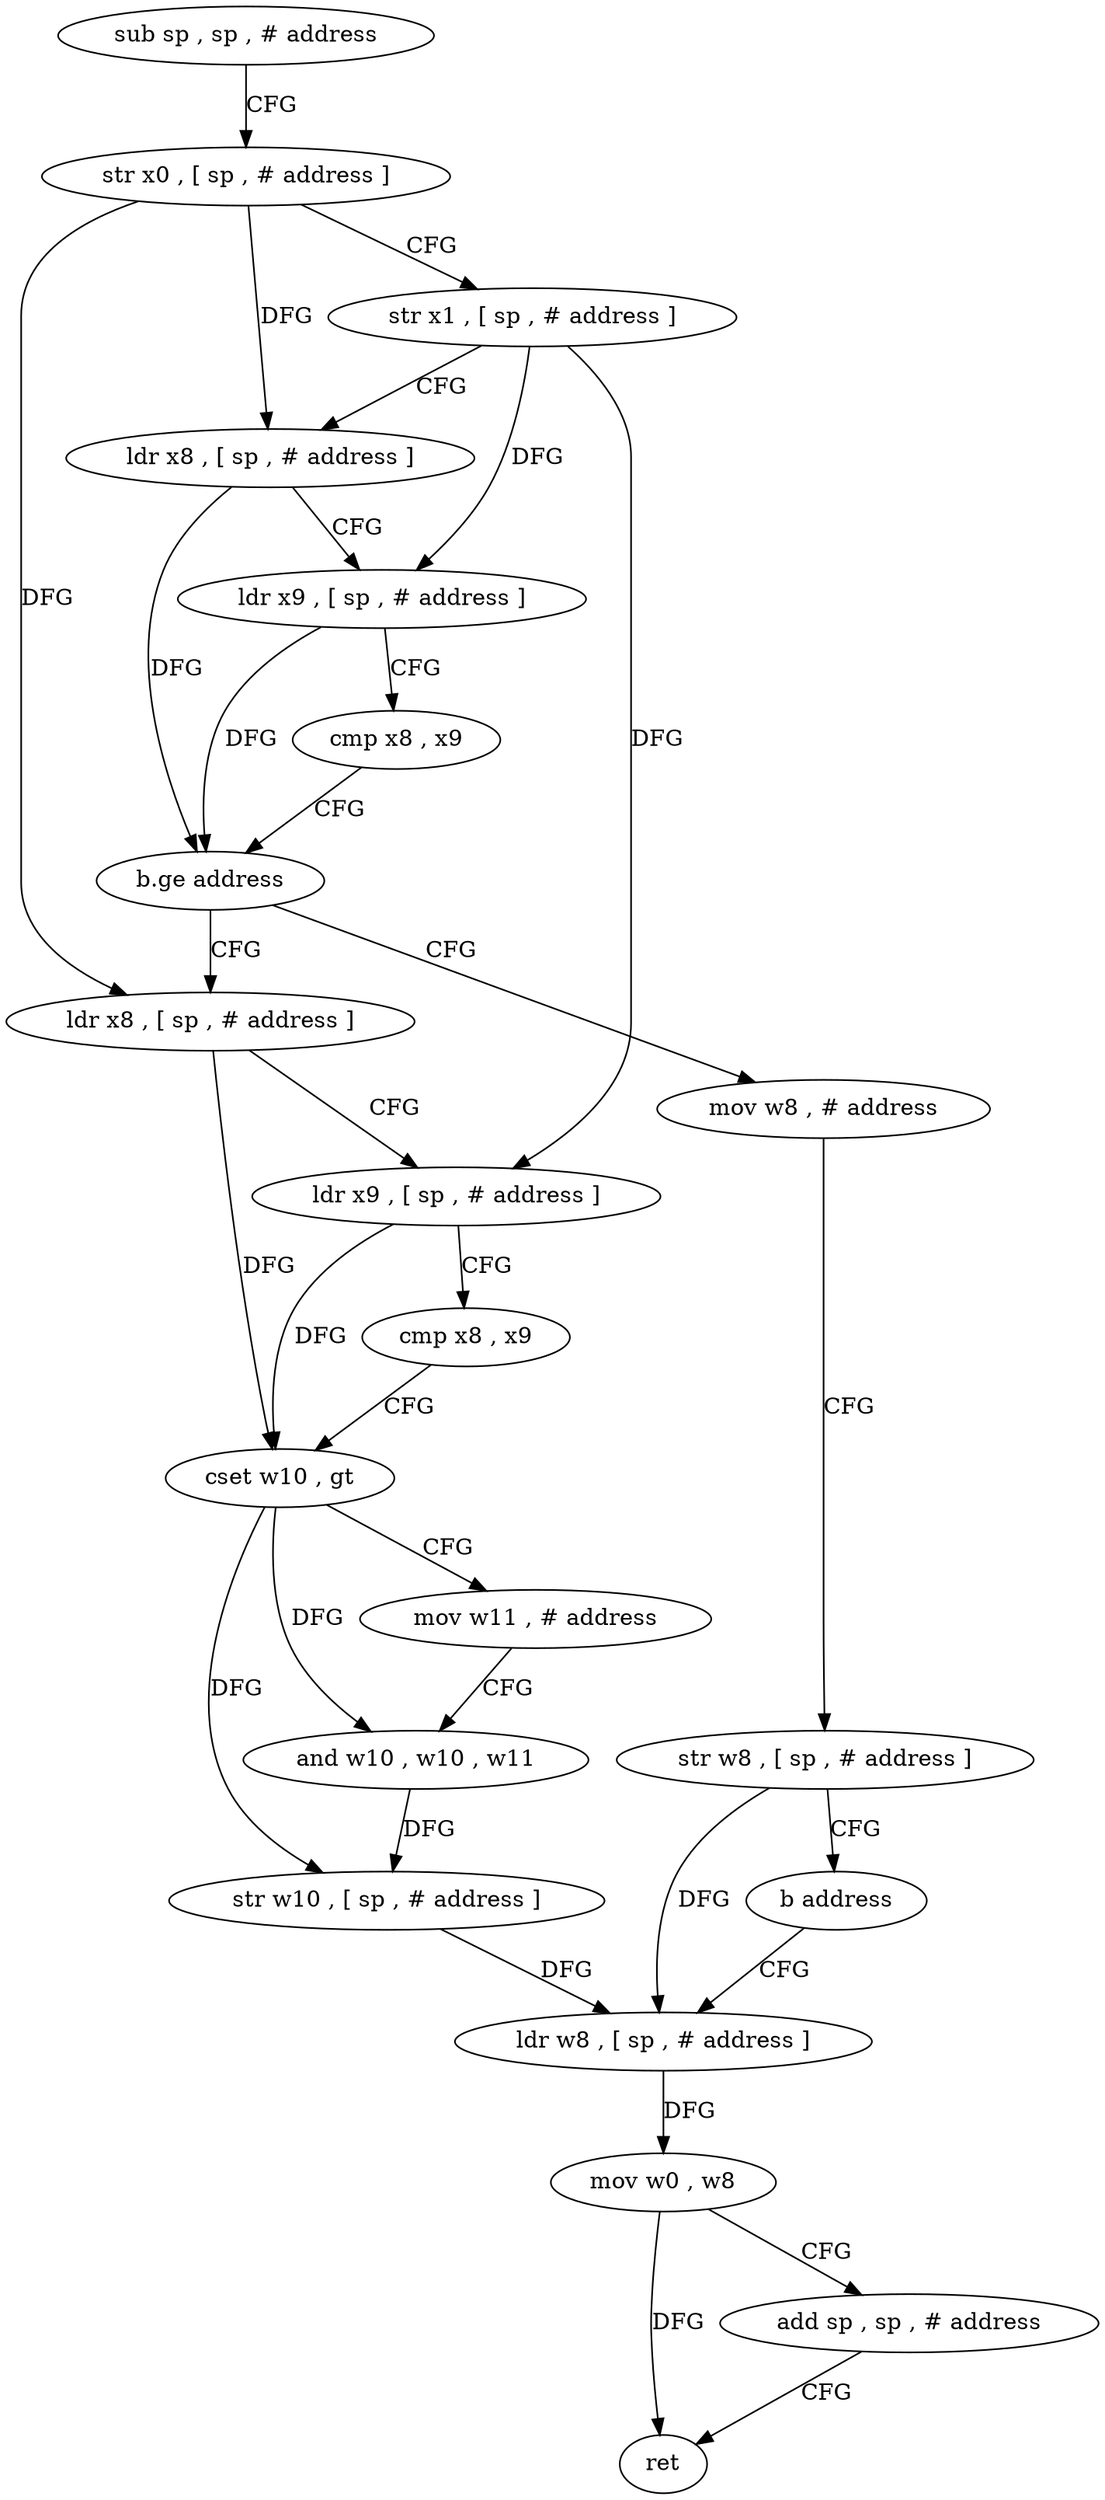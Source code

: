 digraph "func" {
"4241788" [label = "sub sp , sp , # address" ]
"4241792" [label = "str x0 , [ sp , # address ]" ]
"4241796" [label = "str x1 , [ sp , # address ]" ]
"4241800" [label = "ldr x8 , [ sp , # address ]" ]
"4241804" [label = "ldr x9 , [ sp , # address ]" ]
"4241808" [label = "cmp x8 , x9" ]
"4241812" [label = "b.ge address" ]
"4241828" [label = "ldr x8 , [ sp , # address ]" ]
"4241816" [label = "mov w8 , # address" ]
"4241832" [label = "ldr x9 , [ sp , # address ]" ]
"4241836" [label = "cmp x8 , x9" ]
"4241840" [label = "cset w10 , gt" ]
"4241844" [label = "mov w11 , # address" ]
"4241848" [label = "and w10 , w10 , w11" ]
"4241852" [label = "str w10 , [ sp , # address ]" ]
"4241856" [label = "ldr w8 , [ sp , # address ]" ]
"4241820" [label = "str w8 , [ sp , # address ]" ]
"4241824" [label = "b address" ]
"4241860" [label = "mov w0 , w8" ]
"4241864" [label = "add sp , sp , # address" ]
"4241868" [label = "ret" ]
"4241788" -> "4241792" [ label = "CFG" ]
"4241792" -> "4241796" [ label = "CFG" ]
"4241792" -> "4241800" [ label = "DFG" ]
"4241792" -> "4241828" [ label = "DFG" ]
"4241796" -> "4241800" [ label = "CFG" ]
"4241796" -> "4241804" [ label = "DFG" ]
"4241796" -> "4241832" [ label = "DFG" ]
"4241800" -> "4241804" [ label = "CFG" ]
"4241800" -> "4241812" [ label = "DFG" ]
"4241804" -> "4241808" [ label = "CFG" ]
"4241804" -> "4241812" [ label = "DFG" ]
"4241808" -> "4241812" [ label = "CFG" ]
"4241812" -> "4241828" [ label = "CFG" ]
"4241812" -> "4241816" [ label = "CFG" ]
"4241828" -> "4241832" [ label = "CFG" ]
"4241828" -> "4241840" [ label = "DFG" ]
"4241816" -> "4241820" [ label = "CFG" ]
"4241832" -> "4241836" [ label = "CFG" ]
"4241832" -> "4241840" [ label = "DFG" ]
"4241836" -> "4241840" [ label = "CFG" ]
"4241840" -> "4241844" [ label = "CFG" ]
"4241840" -> "4241848" [ label = "DFG" ]
"4241840" -> "4241852" [ label = "DFG" ]
"4241844" -> "4241848" [ label = "CFG" ]
"4241848" -> "4241852" [ label = "DFG" ]
"4241852" -> "4241856" [ label = "DFG" ]
"4241856" -> "4241860" [ label = "DFG" ]
"4241820" -> "4241824" [ label = "CFG" ]
"4241820" -> "4241856" [ label = "DFG" ]
"4241824" -> "4241856" [ label = "CFG" ]
"4241860" -> "4241864" [ label = "CFG" ]
"4241860" -> "4241868" [ label = "DFG" ]
"4241864" -> "4241868" [ label = "CFG" ]
}
